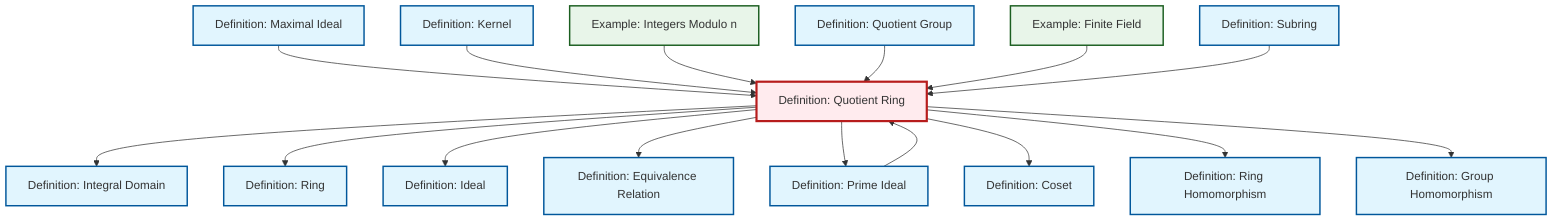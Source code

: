 graph TD
    classDef definition fill:#e1f5fe,stroke:#01579b,stroke-width:2px
    classDef theorem fill:#f3e5f5,stroke:#4a148c,stroke-width:2px
    classDef axiom fill:#fff3e0,stroke:#e65100,stroke-width:2px
    classDef example fill:#e8f5e9,stroke:#1b5e20,stroke-width:2px
    classDef current fill:#ffebee,stroke:#b71c1c,stroke-width:3px
    def-coset["Definition: Coset"]:::definition
    def-subring["Definition: Subring"]:::definition
    def-equivalence-relation["Definition: Equivalence Relation"]:::definition
    def-maximal-ideal["Definition: Maximal Ideal"]:::definition
    def-quotient-ring["Definition: Quotient Ring"]:::definition
    def-quotient-group["Definition: Quotient Group"]:::definition
    def-homomorphism["Definition: Group Homomorphism"]:::definition
    def-prime-ideal["Definition: Prime Ideal"]:::definition
    def-kernel["Definition: Kernel"]:::definition
    ex-quotient-integers-mod-n["Example: Integers Modulo n"]:::example
    ex-finite-field["Example: Finite Field"]:::example
    def-integral-domain["Definition: Integral Domain"]:::definition
    def-ideal["Definition: Ideal"]:::definition
    def-ring-homomorphism["Definition: Ring Homomorphism"]:::definition
    def-ring["Definition: Ring"]:::definition
    def-quotient-ring --> def-integral-domain
    def-quotient-ring --> def-ring
    def-maximal-ideal --> def-quotient-ring
    def-quotient-ring --> def-ideal
    def-kernel --> def-quotient-ring
    ex-quotient-integers-mod-n --> def-quotient-ring
    def-quotient-group --> def-quotient-ring
    def-quotient-ring --> def-equivalence-relation
    def-prime-ideal --> def-quotient-ring
    def-quotient-ring --> def-prime-ideal
    def-quotient-ring --> def-coset
    def-quotient-ring --> def-ring-homomorphism
    def-quotient-ring --> def-homomorphism
    ex-finite-field --> def-quotient-ring
    def-subring --> def-quotient-ring
    class def-quotient-ring current